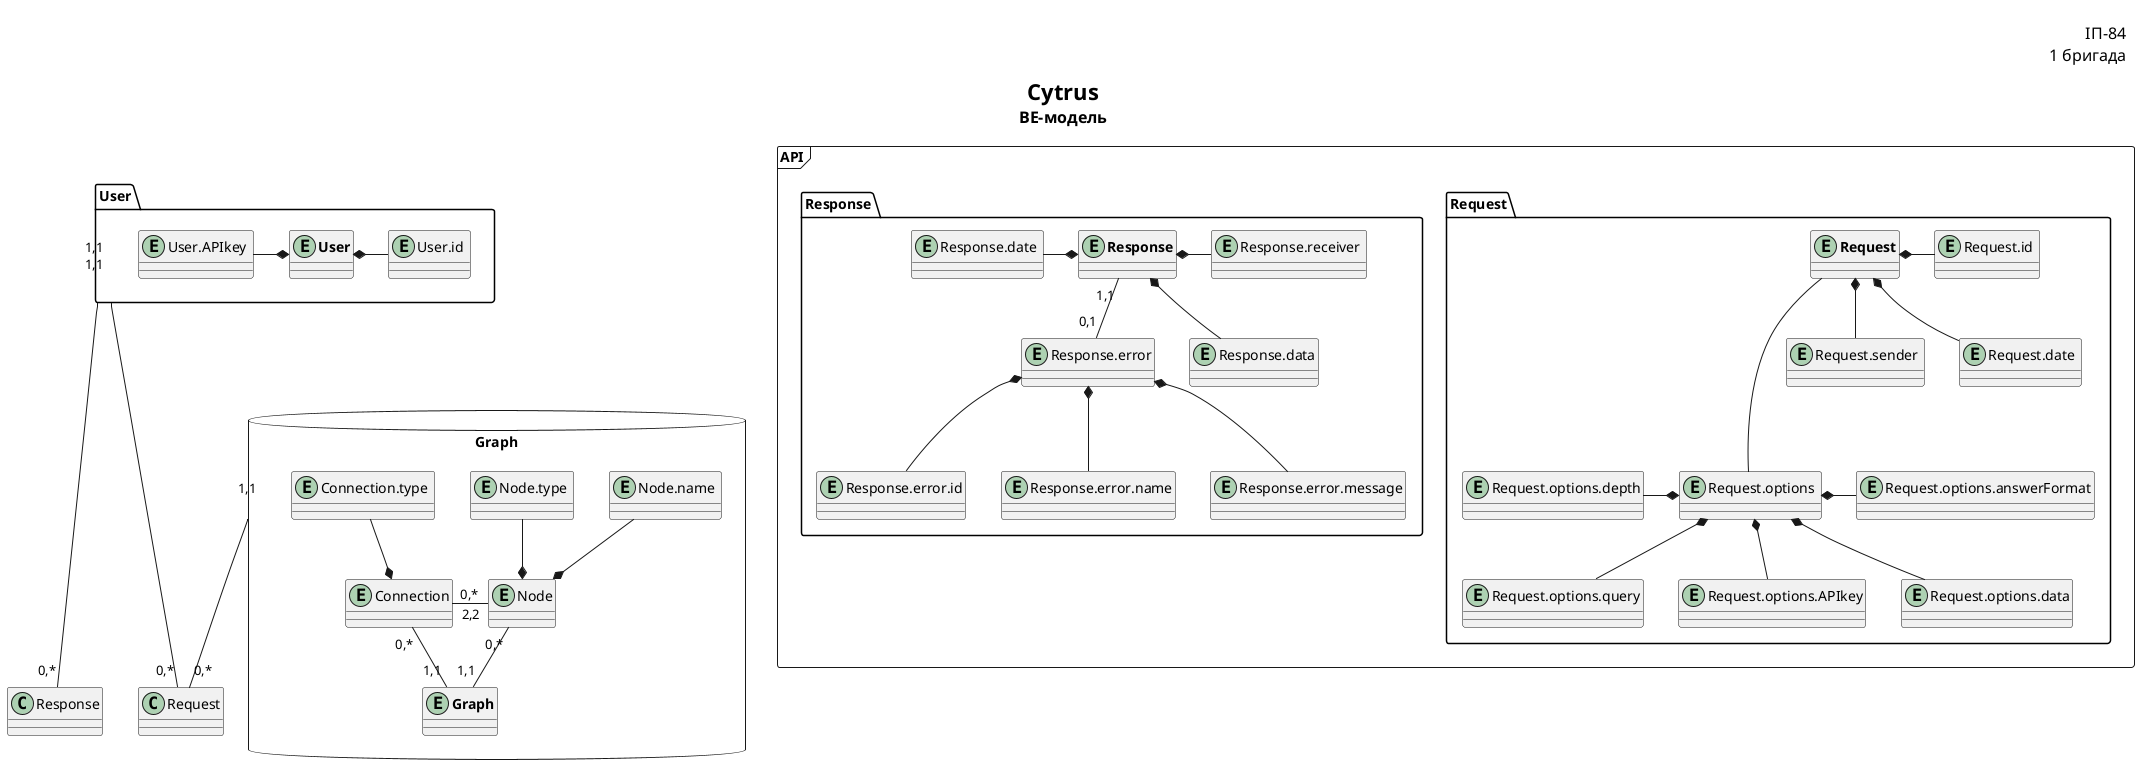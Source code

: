 @startuml
title
  <font size=22 color=black><b>Cytrus</b>
  <font size=16 color=black>BE-модель
end title

right header
<font color=fff size=16>Павлов топ препод
<font color=000 size=16>ІП-84
<font color=000 size=16>1 бригада
end header

package User {
    entity "<b>User" as User
    entity "User.id " as UserId
    entity "User.APIkey " as UserKey
    User *- UserId
    UserKey -* User
}

package Graph <<Database>> {
    entity Node
    entity "Node.name " as nodeName
    entity "Node.type " as nodeType
    nodeName --* Node
    nodeType --* Node

    entity Connection
    entity "Connection.type " as ConnectionType
    ConnectionType --* Connection
    Node "2,2" -l- "0,*" Connection

    entity "<b>Graph" as Graph
    Node "0,*" -- "1,1" Graph
    Connection "0,*" -- "1,1" Graph
}

package API <<Frame>> {
    package Request {
    entity "<b>Request" as Request
    entity "Request.sender " as RequestSender
    entity "Request.options " as RequestOptions
    entity "Request.id " as RequestId
    entity "Request.date " as RequestDate

    Request *-- RequestSender
    Request *- RequestId
    Request --- RequestOptions
    Request *-- RequestDate

    entity "Request.options.depth" as RequestOptionsDepth
    entity "Request.options.query" as RequestOptionsQuery
    entity "Request.options.APIkey" as RequestOptionsKey
    entity "Request.options.data" as RequestOptionsData
    entity "Request.options.answerFormat" as RequestOptionsAnswerFormat

    RequestOptions *-r- RequestOptionsAnswerFormat
    RequestOptionsDepth -* RequestOptions
    RequestOptions *-- RequestOptionsKey
    RequestOptions *-- RequestOptionsQuery
    RequestOptions *-- RequestOptionsData
    }

    package Response {
        entity "<b>Response" as Response
        entity "Response.date " as ResponseDate
        entity "Response.receiver " as ResponseReceiver


        ResponseDate -* Response
        Response *- ResponseReceiver

        entity "Response.error" as ResponseError
        entity "Response.error.id" as ResponseErrorId
        entity "Response.error.name" as ResponseErrorName
        entity "Response.error.message" as ResponseErrorMsg
        entity "Response.data" as ResponseData

        Response *-- ResponseData
        Response "1,1" -- "0,1" ResponseError
        ResponseError *-- ResponseErrorId
        ResponseError *-- ResponseErrorName
        ResponseError *-- ResponseErrorMsg
    }
}

User "1,1"  ----- "0,*" Response
User "1,1" ----- "0,*" Request
Graph "1,1" --- "0,*" Request

@enduml